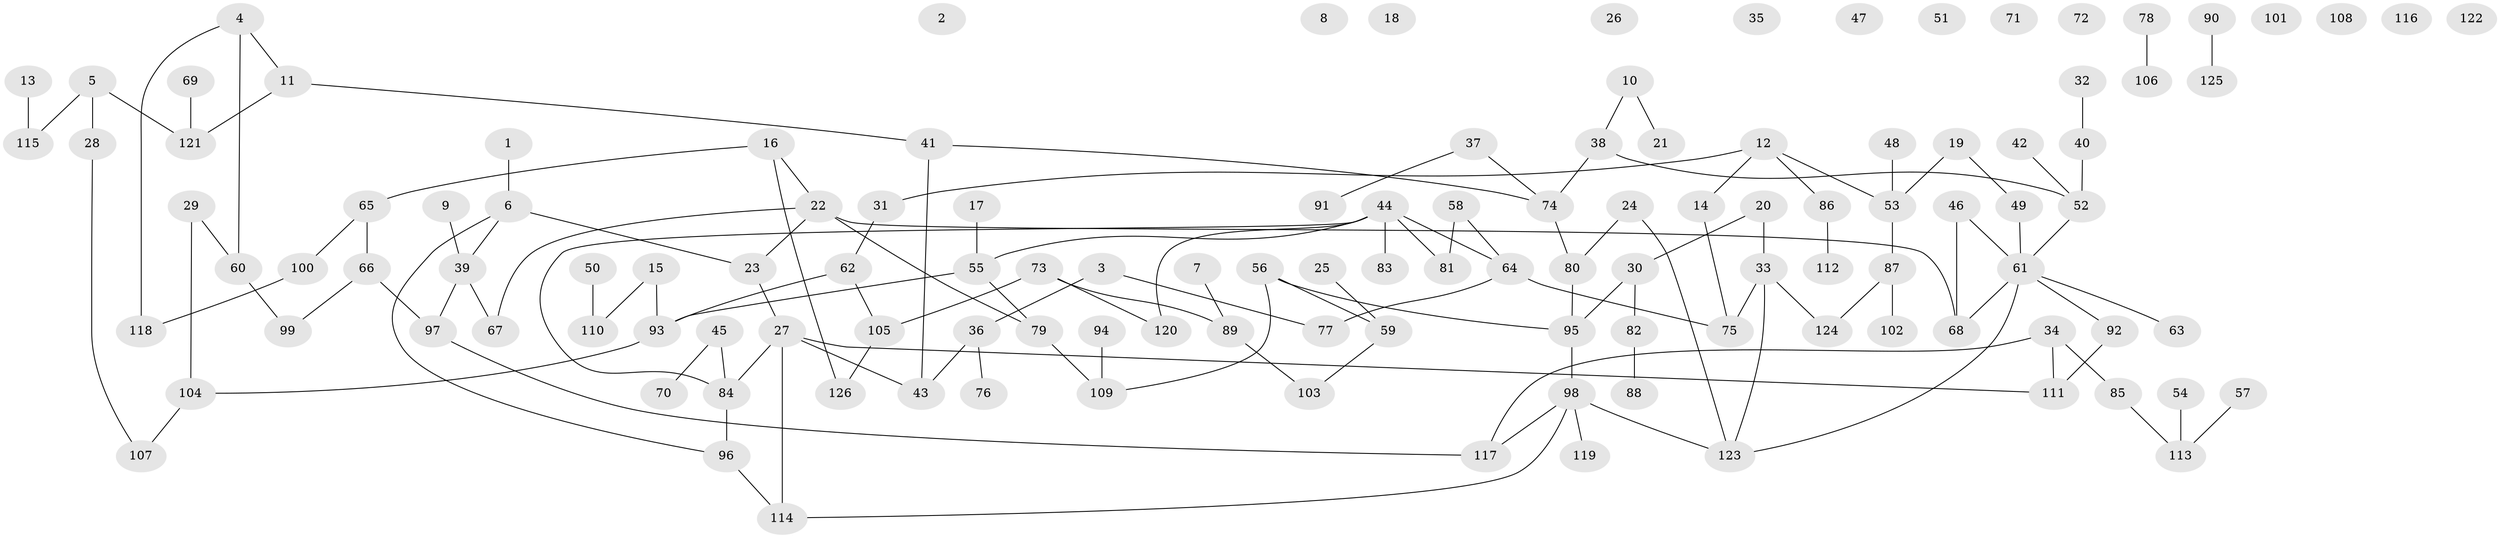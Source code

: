 // Generated by graph-tools (version 1.1) at 2025/13/03/09/25 04:13:07]
// undirected, 126 vertices, 138 edges
graph export_dot {
graph [start="1"]
  node [color=gray90,style=filled];
  1;
  2;
  3;
  4;
  5;
  6;
  7;
  8;
  9;
  10;
  11;
  12;
  13;
  14;
  15;
  16;
  17;
  18;
  19;
  20;
  21;
  22;
  23;
  24;
  25;
  26;
  27;
  28;
  29;
  30;
  31;
  32;
  33;
  34;
  35;
  36;
  37;
  38;
  39;
  40;
  41;
  42;
  43;
  44;
  45;
  46;
  47;
  48;
  49;
  50;
  51;
  52;
  53;
  54;
  55;
  56;
  57;
  58;
  59;
  60;
  61;
  62;
  63;
  64;
  65;
  66;
  67;
  68;
  69;
  70;
  71;
  72;
  73;
  74;
  75;
  76;
  77;
  78;
  79;
  80;
  81;
  82;
  83;
  84;
  85;
  86;
  87;
  88;
  89;
  90;
  91;
  92;
  93;
  94;
  95;
  96;
  97;
  98;
  99;
  100;
  101;
  102;
  103;
  104;
  105;
  106;
  107;
  108;
  109;
  110;
  111;
  112;
  113;
  114;
  115;
  116;
  117;
  118;
  119;
  120;
  121;
  122;
  123;
  124;
  125;
  126;
  1 -- 6;
  3 -- 36;
  3 -- 77;
  4 -- 11;
  4 -- 60;
  4 -- 118;
  5 -- 28;
  5 -- 115;
  5 -- 121;
  6 -- 23;
  6 -- 39;
  6 -- 96;
  7 -- 89;
  9 -- 39;
  10 -- 21;
  10 -- 38;
  11 -- 41;
  11 -- 121;
  12 -- 14;
  12 -- 31;
  12 -- 53;
  12 -- 86;
  13 -- 115;
  14 -- 75;
  15 -- 93;
  15 -- 110;
  16 -- 22;
  16 -- 65;
  16 -- 126;
  17 -- 55;
  19 -- 49;
  19 -- 53;
  20 -- 30;
  20 -- 33;
  22 -- 23;
  22 -- 67;
  22 -- 68;
  22 -- 79;
  23 -- 27;
  24 -- 80;
  24 -- 123;
  25 -- 59;
  27 -- 43;
  27 -- 84;
  27 -- 111;
  27 -- 114;
  28 -- 107;
  29 -- 60;
  29 -- 104;
  30 -- 82;
  30 -- 95;
  31 -- 62;
  32 -- 40;
  33 -- 75;
  33 -- 123;
  33 -- 124;
  34 -- 85;
  34 -- 111;
  34 -- 117;
  36 -- 43;
  36 -- 76;
  37 -- 74;
  37 -- 91;
  38 -- 52;
  38 -- 74;
  39 -- 67;
  39 -- 97;
  40 -- 52;
  41 -- 43;
  41 -- 74;
  42 -- 52;
  44 -- 55;
  44 -- 64;
  44 -- 81;
  44 -- 83;
  44 -- 84;
  44 -- 120;
  45 -- 70;
  45 -- 84;
  46 -- 61;
  46 -- 68;
  48 -- 53;
  49 -- 61;
  50 -- 110;
  52 -- 61;
  53 -- 87;
  54 -- 113;
  55 -- 79;
  55 -- 93;
  56 -- 59;
  56 -- 95;
  56 -- 109;
  57 -- 113;
  58 -- 64;
  58 -- 81;
  59 -- 103;
  60 -- 99;
  61 -- 63;
  61 -- 68;
  61 -- 92;
  61 -- 123;
  62 -- 93;
  62 -- 105;
  64 -- 75;
  64 -- 77;
  65 -- 66;
  65 -- 100;
  66 -- 97;
  66 -- 99;
  69 -- 121;
  73 -- 89;
  73 -- 105;
  73 -- 120;
  74 -- 80;
  78 -- 106;
  79 -- 109;
  80 -- 95;
  82 -- 88;
  84 -- 96;
  85 -- 113;
  86 -- 112;
  87 -- 102;
  87 -- 124;
  89 -- 103;
  90 -- 125;
  92 -- 111;
  93 -- 104;
  94 -- 109;
  95 -- 98;
  96 -- 114;
  97 -- 117;
  98 -- 114;
  98 -- 117;
  98 -- 119;
  98 -- 123;
  100 -- 118;
  104 -- 107;
  105 -- 126;
}
